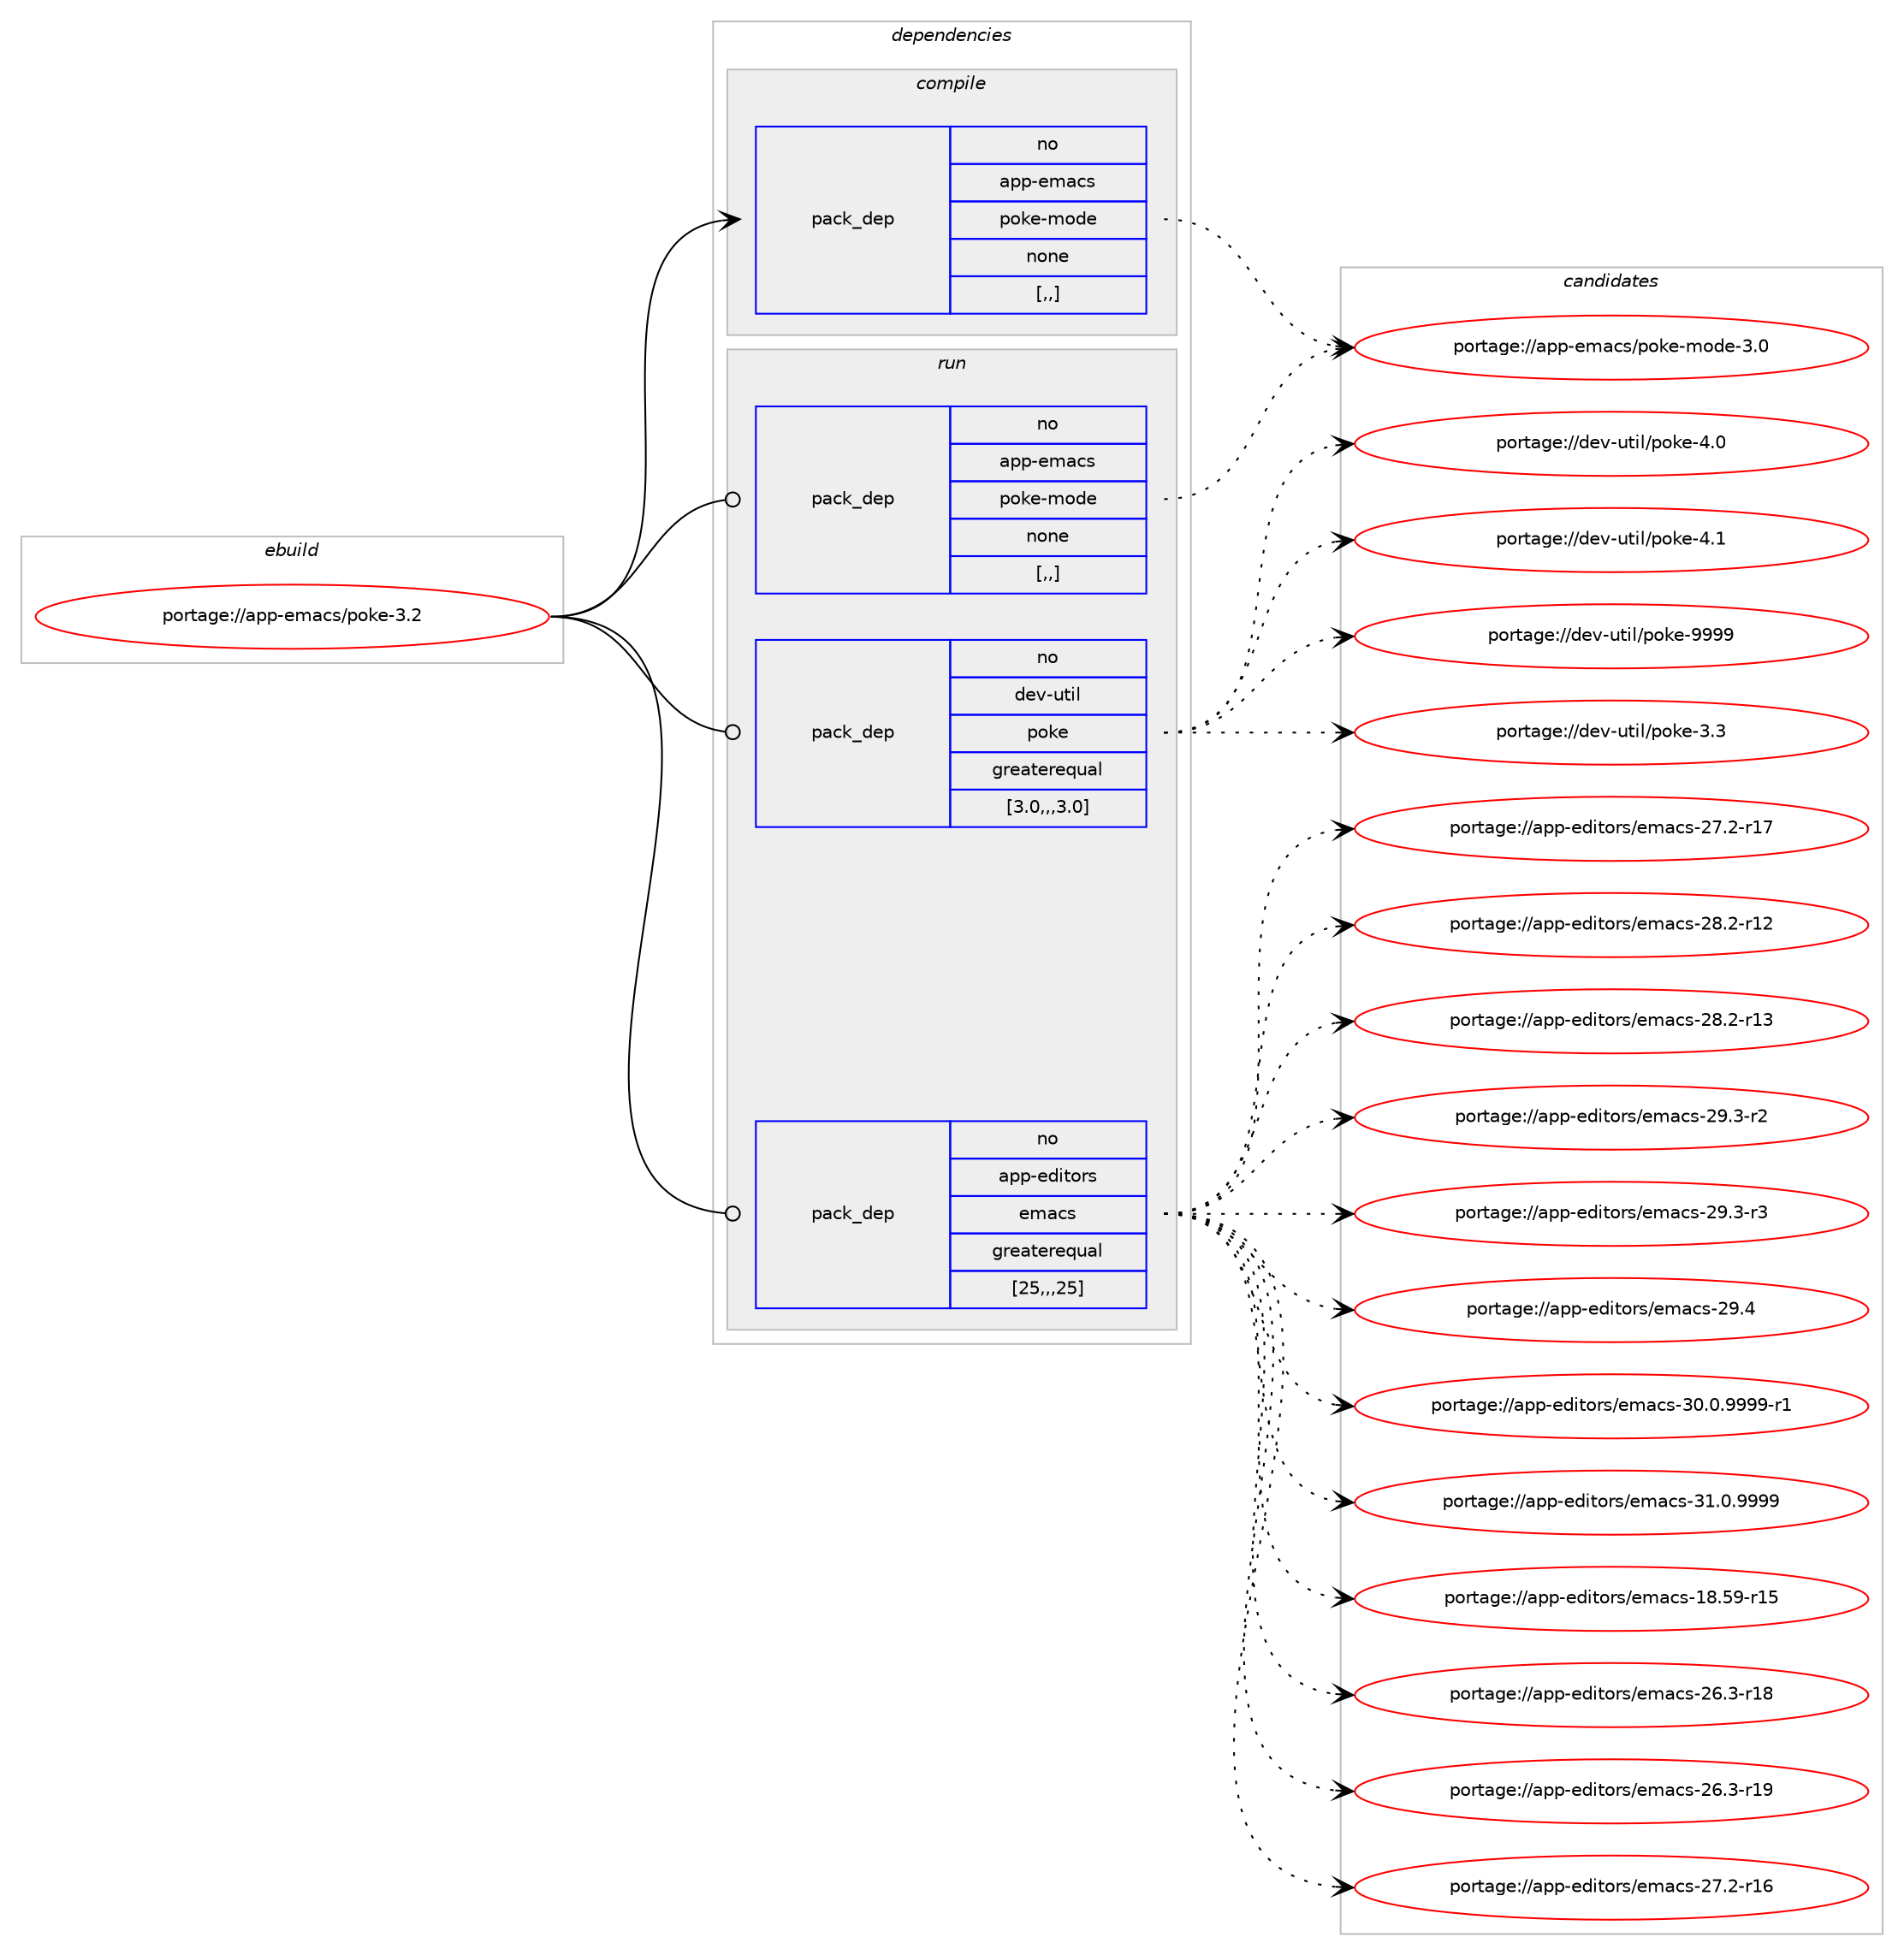 digraph prolog {

# *************
# Graph options
# *************

newrank=true;
concentrate=true;
compound=true;
graph [rankdir=LR,fontname=Helvetica,fontsize=10,ranksep=1.5];#, ranksep=2.5, nodesep=0.2];
edge  [arrowhead=vee];
node  [fontname=Helvetica,fontsize=10];

# **********
# The ebuild
# **********

subgraph cluster_leftcol {
color=gray;
rank=same;
label=<<i>ebuild</i>>;
id [label="portage://app-emacs/poke-3.2", color=red, width=4, href="../app-emacs/poke-3.2.svg"];
}

# ****************
# The dependencies
# ****************

subgraph cluster_midcol {
color=gray;
label=<<i>dependencies</i>>;
subgraph cluster_compile {
fillcolor="#eeeeee";
style=filled;
label=<<i>compile</i>>;
subgraph pack16430 {
dependency22630 [label=<<TABLE BORDER="0" CELLBORDER="1" CELLSPACING="0" CELLPADDING="4" WIDTH="220"><TR><TD ROWSPAN="6" CELLPADDING="30">pack_dep</TD></TR><TR><TD WIDTH="110">no</TD></TR><TR><TD>app-emacs</TD></TR><TR><TD>poke-mode</TD></TR><TR><TD>none</TD></TR><TR><TD>[,,]</TD></TR></TABLE>>, shape=none, color=blue];
}
id:e -> dependency22630:w [weight=20,style="solid",arrowhead="vee"];
}
subgraph cluster_compileandrun {
fillcolor="#eeeeee";
style=filled;
label=<<i>compile and run</i>>;
}
subgraph cluster_run {
fillcolor="#eeeeee";
style=filled;
label=<<i>run</i>>;
subgraph pack16431 {
dependency22631 [label=<<TABLE BORDER="0" CELLBORDER="1" CELLSPACING="0" CELLPADDING="4" WIDTH="220"><TR><TD ROWSPAN="6" CELLPADDING="30">pack_dep</TD></TR><TR><TD WIDTH="110">no</TD></TR><TR><TD>app-editors</TD></TR><TR><TD>emacs</TD></TR><TR><TD>greaterequal</TD></TR><TR><TD>[25,,,25]</TD></TR></TABLE>>, shape=none, color=blue];
}
id:e -> dependency22631:w [weight=20,style="solid",arrowhead="odot"];
subgraph pack16432 {
dependency22632 [label=<<TABLE BORDER="0" CELLBORDER="1" CELLSPACING="0" CELLPADDING="4" WIDTH="220"><TR><TD ROWSPAN="6" CELLPADDING="30">pack_dep</TD></TR><TR><TD WIDTH="110">no</TD></TR><TR><TD>app-emacs</TD></TR><TR><TD>poke-mode</TD></TR><TR><TD>none</TD></TR><TR><TD>[,,]</TD></TR></TABLE>>, shape=none, color=blue];
}
id:e -> dependency22632:w [weight=20,style="solid",arrowhead="odot"];
subgraph pack16433 {
dependency22633 [label=<<TABLE BORDER="0" CELLBORDER="1" CELLSPACING="0" CELLPADDING="4" WIDTH="220"><TR><TD ROWSPAN="6" CELLPADDING="30">pack_dep</TD></TR><TR><TD WIDTH="110">no</TD></TR><TR><TD>dev-util</TD></TR><TR><TD>poke</TD></TR><TR><TD>greaterequal</TD></TR><TR><TD>[3.0,,,3.0]</TD></TR></TABLE>>, shape=none, color=blue];
}
id:e -> dependency22633:w [weight=20,style="solid",arrowhead="odot"];
}
}

# **************
# The candidates
# **************

subgraph cluster_choices {
rank=same;
color=gray;
label=<<i>candidates</i>>;

subgraph choice16430 {
color=black;
nodesep=1;
choice97112112451011099799115471121111071014510911110010145514648 [label="portage://app-emacs/poke-mode-3.0", color=red, width=4,href="../app-emacs/poke-mode-3.0.svg"];
dependency22630:e -> choice97112112451011099799115471121111071014510911110010145514648:w [style=dotted,weight="100"];
}
subgraph choice16431 {
color=black;
nodesep=1;
choice9711211245101100105116111114115471011099799115454956465357451144953 [label="portage://app-editors/emacs-18.59-r15", color=red, width=4,href="../app-editors/emacs-18.59-r15.svg"];
choice97112112451011001051161111141154710110997991154550544651451144956 [label="portage://app-editors/emacs-26.3-r18", color=red, width=4,href="../app-editors/emacs-26.3-r18.svg"];
choice97112112451011001051161111141154710110997991154550544651451144957 [label="portage://app-editors/emacs-26.3-r19", color=red, width=4,href="../app-editors/emacs-26.3-r19.svg"];
choice97112112451011001051161111141154710110997991154550554650451144954 [label="portage://app-editors/emacs-27.2-r16", color=red, width=4,href="../app-editors/emacs-27.2-r16.svg"];
choice97112112451011001051161111141154710110997991154550554650451144955 [label="portage://app-editors/emacs-27.2-r17", color=red, width=4,href="../app-editors/emacs-27.2-r17.svg"];
choice97112112451011001051161111141154710110997991154550564650451144950 [label="portage://app-editors/emacs-28.2-r12", color=red, width=4,href="../app-editors/emacs-28.2-r12.svg"];
choice97112112451011001051161111141154710110997991154550564650451144951 [label="portage://app-editors/emacs-28.2-r13", color=red, width=4,href="../app-editors/emacs-28.2-r13.svg"];
choice971121124510110010511611111411547101109979911545505746514511450 [label="portage://app-editors/emacs-29.3-r2", color=red, width=4,href="../app-editors/emacs-29.3-r2.svg"];
choice971121124510110010511611111411547101109979911545505746514511451 [label="portage://app-editors/emacs-29.3-r3", color=red, width=4,href="../app-editors/emacs-29.3-r3.svg"];
choice97112112451011001051161111141154710110997991154550574652 [label="portage://app-editors/emacs-29.4", color=red, width=4,href="../app-editors/emacs-29.4.svg"];
choice9711211245101100105116111114115471011099799115455148464846575757574511449 [label="portage://app-editors/emacs-30.0.9999-r1", color=red, width=4,href="../app-editors/emacs-30.0.9999-r1.svg"];
choice971121124510110010511611111411547101109979911545514946484657575757 [label="portage://app-editors/emacs-31.0.9999", color=red, width=4,href="../app-editors/emacs-31.0.9999.svg"];
dependency22631:e -> choice9711211245101100105116111114115471011099799115454956465357451144953:w [style=dotted,weight="100"];
dependency22631:e -> choice97112112451011001051161111141154710110997991154550544651451144956:w [style=dotted,weight="100"];
dependency22631:e -> choice97112112451011001051161111141154710110997991154550544651451144957:w [style=dotted,weight="100"];
dependency22631:e -> choice97112112451011001051161111141154710110997991154550554650451144954:w [style=dotted,weight="100"];
dependency22631:e -> choice97112112451011001051161111141154710110997991154550554650451144955:w [style=dotted,weight="100"];
dependency22631:e -> choice97112112451011001051161111141154710110997991154550564650451144950:w [style=dotted,weight="100"];
dependency22631:e -> choice97112112451011001051161111141154710110997991154550564650451144951:w [style=dotted,weight="100"];
dependency22631:e -> choice971121124510110010511611111411547101109979911545505746514511450:w [style=dotted,weight="100"];
dependency22631:e -> choice971121124510110010511611111411547101109979911545505746514511451:w [style=dotted,weight="100"];
dependency22631:e -> choice97112112451011001051161111141154710110997991154550574652:w [style=dotted,weight="100"];
dependency22631:e -> choice9711211245101100105116111114115471011099799115455148464846575757574511449:w [style=dotted,weight="100"];
dependency22631:e -> choice971121124510110010511611111411547101109979911545514946484657575757:w [style=dotted,weight="100"];
}
subgraph choice16432 {
color=black;
nodesep=1;
choice97112112451011099799115471121111071014510911110010145514648 [label="portage://app-emacs/poke-mode-3.0", color=red, width=4,href="../app-emacs/poke-mode-3.0.svg"];
dependency22632:e -> choice97112112451011099799115471121111071014510911110010145514648:w [style=dotted,weight="100"];
}
subgraph choice16433 {
color=black;
nodesep=1;
choice100101118451171161051084711211110710145514651 [label="portage://dev-util/poke-3.3", color=red, width=4,href="../dev-util/poke-3.3.svg"];
choice100101118451171161051084711211110710145524648 [label="portage://dev-util/poke-4.0", color=red, width=4,href="../dev-util/poke-4.0.svg"];
choice100101118451171161051084711211110710145524649 [label="portage://dev-util/poke-4.1", color=red, width=4,href="../dev-util/poke-4.1.svg"];
choice10010111845117116105108471121111071014557575757 [label="portage://dev-util/poke-9999", color=red, width=4,href="../dev-util/poke-9999.svg"];
dependency22633:e -> choice100101118451171161051084711211110710145514651:w [style=dotted,weight="100"];
dependency22633:e -> choice100101118451171161051084711211110710145524648:w [style=dotted,weight="100"];
dependency22633:e -> choice100101118451171161051084711211110710145524649:w [style=dotted,weight="100"];
dependency22633:e -> choice10010111845117116105108471121111071014557575757:w [style=dotted,weight="100"];
}
}

}
